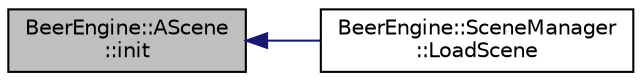 digraph "BeerEngine::AScene::init"
{
  edge [fontname="Helvetica",fontsize="10",labelfontname="Helvetica",labelfontsize="10"];
  node [fontname="Helvetica",fontsize="10",shape=record];
  rankdir="LR";
  Node18 [label="BeerEngine::AScene\l::init",height=0.2,width=0.4,color="black", fillcolor="grey75", style="filled", fontcolor="black"];
  Node18 -> Node19 [dir="back",color="midnightblue",fontsize="10",style="solid",fontname="Helvetica"];
  Node19 [label="BeerEngine::SceneManager\l::LoadScene",height=0.2,width=0.4,color="black", fillcolor="white", style="filled",URL="$class_beer_engine_1_1_scene_manager.html#a9414ed3c9d4a170e198afe83d15db360",tooltip="changer de scene Methode qui permet de changer de scene par le biais du template "];
}
